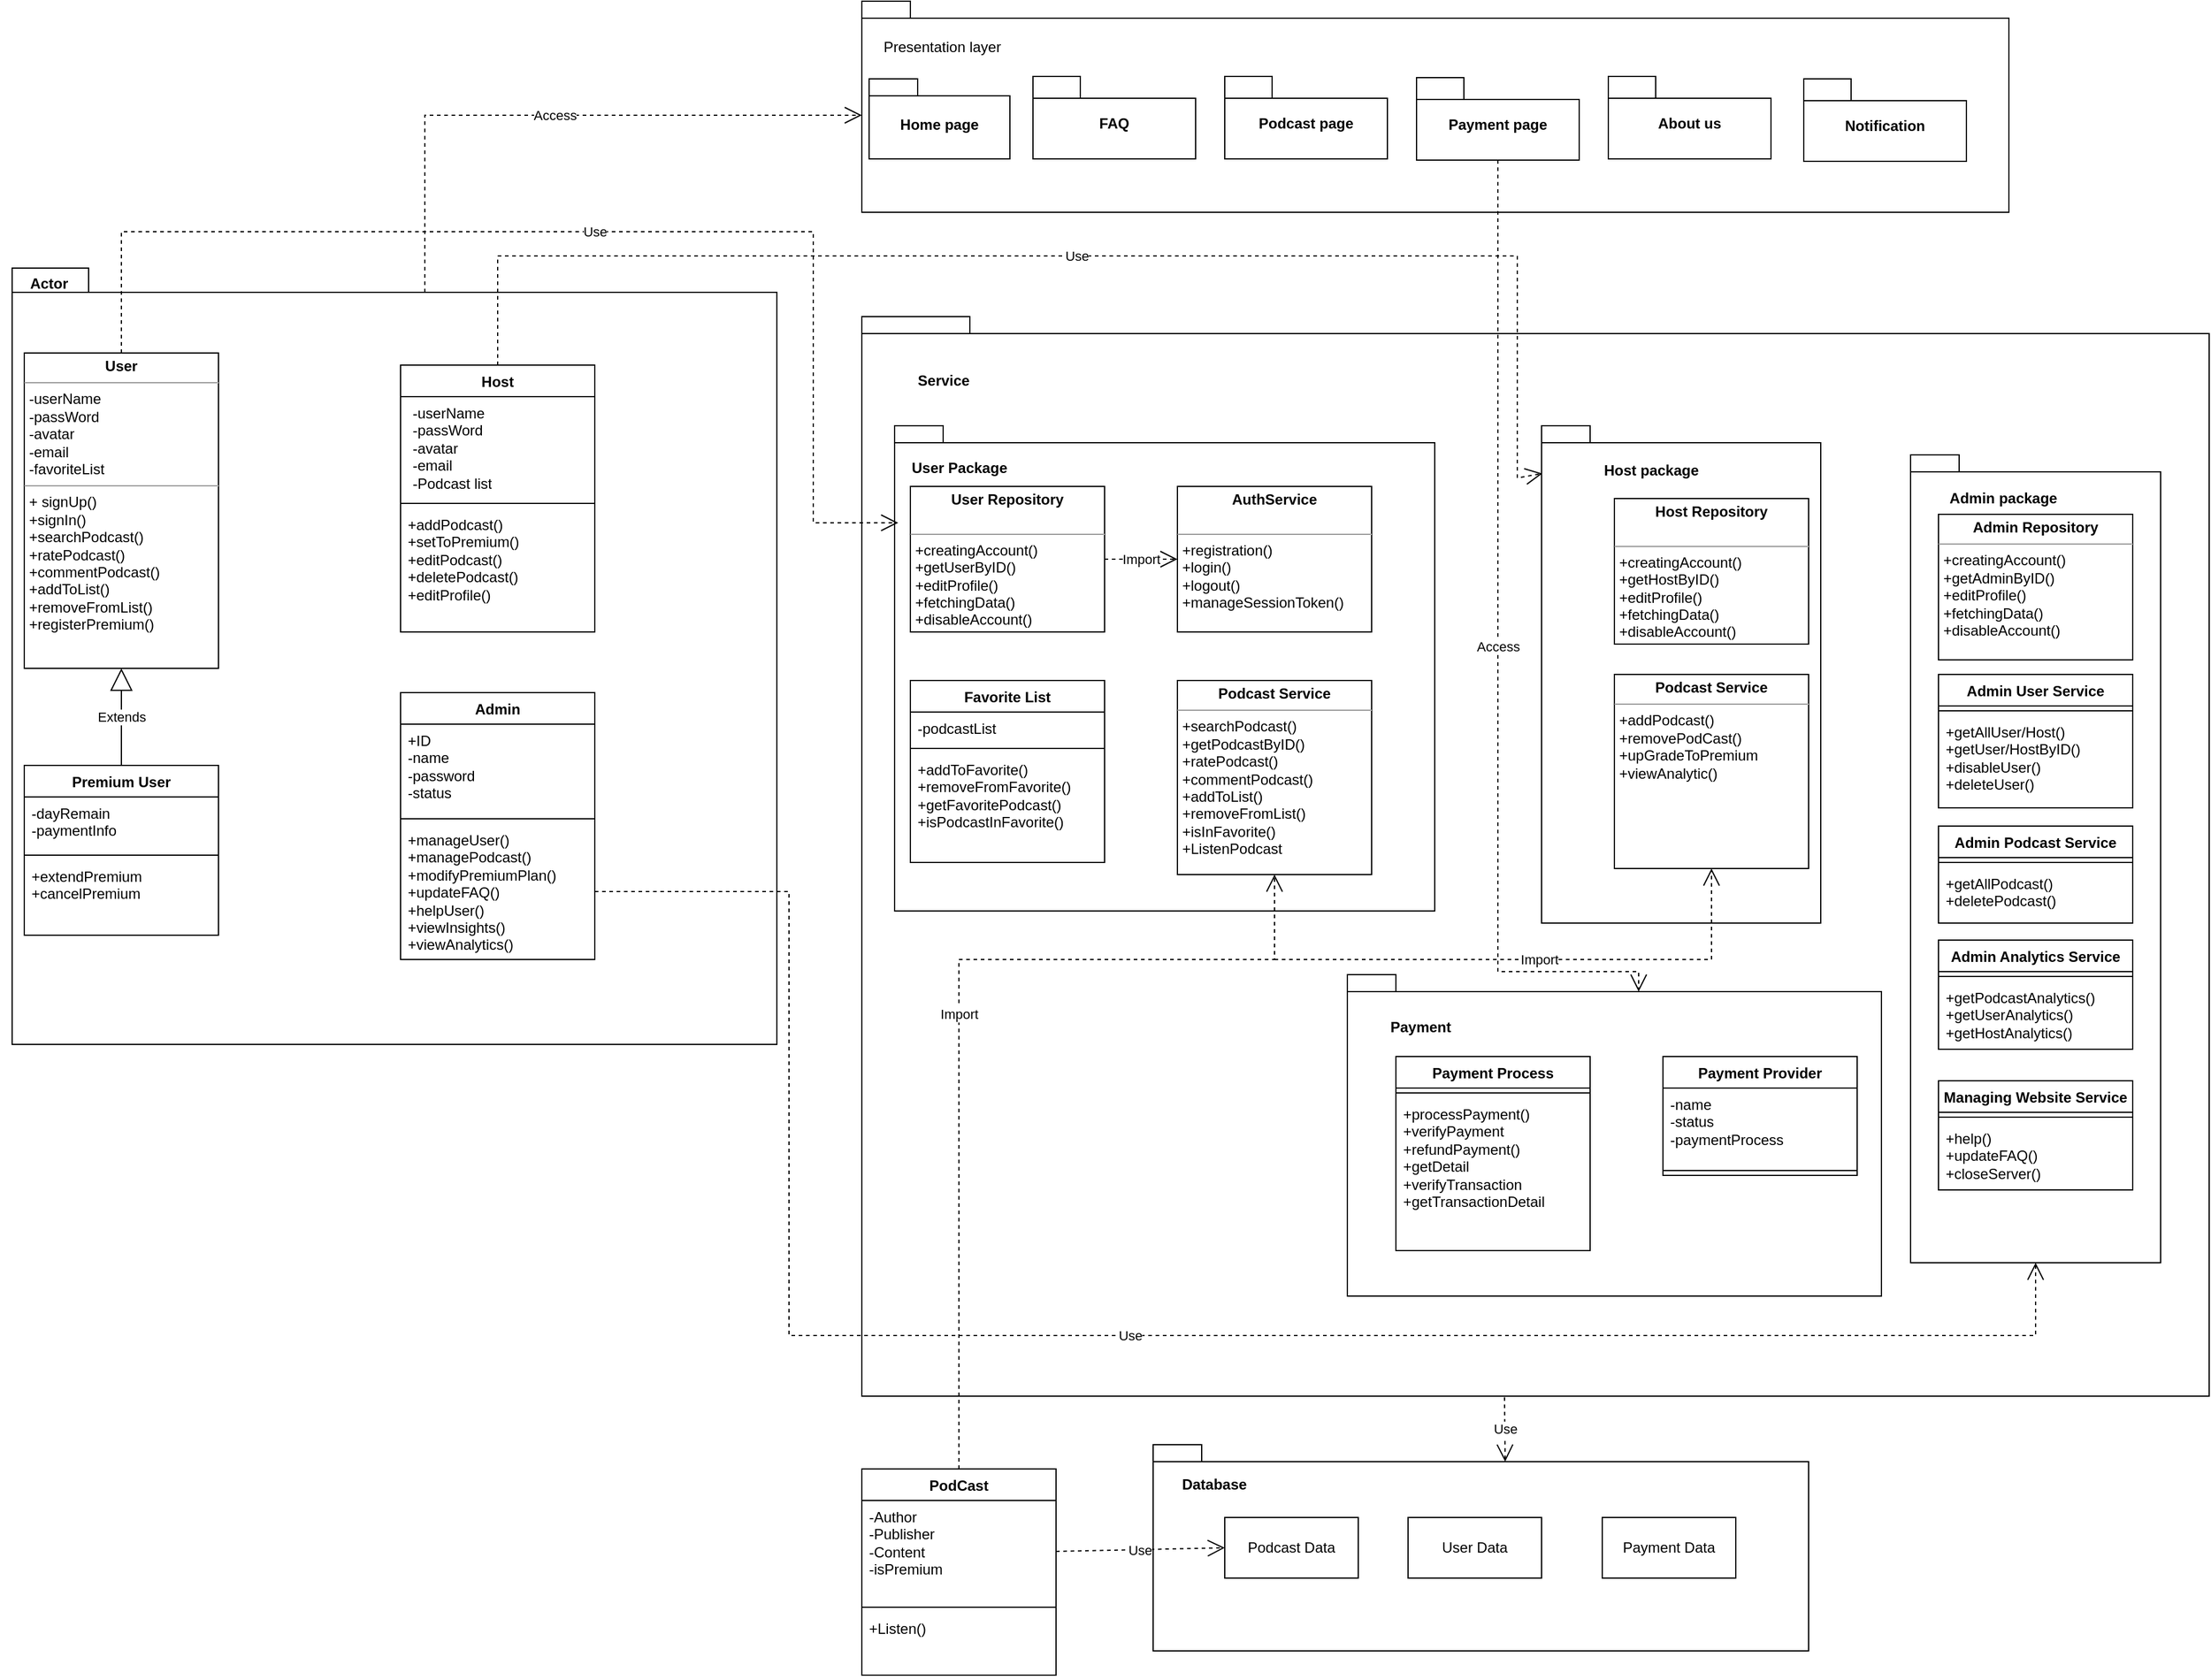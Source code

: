 <mxfile version="21.6.6" type="device">
  <diagram name="Trang-1" id="n9aTk2iWpXi2voR9464s">
    <mxGraphModel dx="1857" dy="2245" grid="1" gridSize="10" guides="1" tooltips="1" connect="1" arrows="1" fold="1" page="1" pageScale="1" pageWidth="827" pageHeight="1169" math="0" shadow="0">
      <root>
        <mxCell id="0" />
        <mxCell id="1" parent="0" />
        <mxCell id="Oxyt1BQLvzEJ15N276z0-2" value="" style="shape=folder;fontStyle=1;spacingTop=10;tabWidth=50;tabHeight=20;tabPosition=left;html=1;whiteSpace=wrap;" vertex="1" parent="1">
          <mxGeometry x="20" y="70" width="630" height="640" as="geometry" />
        </mxCell>
        <mxCell id="Oxyt1BQLvzEJ15N276z0-3" value="Actor" style="text;align=center;fontStyle=1;verticalAlign=middle;spacingLeft=3;spacingRight=3;strokeColor=none;rotatable=0;points=[[0,0.5],[1,0.5]];portConstraint=eastwest;html=1;" vertex="1" parent="1">
          <mxGeometry x="10" y="70" width="80" height="26" as="geometry" />
        </mxCell>
        <mxCell id="Oxyt1BQLvzEJ15N276z0-10" value="&lt;p style=&quot;margin:0px;margin-top:4px;text-align:center;&quot;&gt;&lt;b&gt;User&lt;/b&gt;&lt;/p&gt;&lt;hr size=&quot;1&quot;&gt;&lt;p style=&quot;margin:0px;margin-left:4px;&quot;&gt;-userName&lt;/p&gt;&lt;p style=&quot;margin:0px;margin-left:4px;&quot;&gt;-passWord&lt;/p&gt;&lt;p style=&quot;margin:0px;margin-left:4px;&quot;&gt;-avatar&lt;/p&gt;&lt;p style=&quot;margin:0px;margin-left:4px;&quot;&gt;-email&lt;/p&gt;&lt;p style=&quot;margin:0px;margin-left:4px;&quot;&gt;-favoriteList&lt;/p&gt;&lt;hr size=&quot;1&quot;&gt;&lt;p style=&quot;margin:0px;margin-left:4px;&quot;&gt;+ signUp()&lt;/p&gt;&lt;p style=&quot;margin:0px;margin-left:4px;&quot;&gt;+signIn()&lt;/p&gt;&lt;p style=&quot;margin:0px;margin-left:4px;&quot;&gt;+searchPodcast()&lt;/p&gt;&lt;p style=&quot;margin:0px;margin-left:4px;&quot;&gt;+ratePodcast()&lt;/p&gt;&lt;p style=&quot;margin:0px;margin-left:4px;&quot;&gt;+commentPodcast()&lt;/p&gt;&lt;p style=&quot;margin:0px;margin-left:4px;&quot;&gt;+addToList()&lt;/p&gt;&lt;p style=&quot;margin:0px;margin-left:4px;&quot;&gt;+removeFromList()&lt;/p&gt;&lt;p style=&quot;margin:0px;margin-left:4px;&quot;&gt;+registerPremium()&lt;/p&gt;" style="verticalAlign=top;align=left;overflow=fill;fontSize=12;fontFamily=Helvetica;html=1;whiteSpace=wrap;" vertex="1" parent="1">
          <mxGeometry x="30" y="140" width="160" height="260" as="geometry" />
        </mxCell>
        <mxCell id="Oxyt1BQLvzEJ15N276z0-11" value="Host" style="swimlane;fontStyle=1;align=center;verticalAlign=top;childLayout=stackLayout;horizontal=1;startSize=26;horizontalStack=0;resizeParent=1;resizeParentMax=0;resizeLast=0;collapsible=1;marginBottom=0;whiteSpace=wrap;html=1;" vertex="1" parent="1">
          <mxGeometry x="340" y="150" width="160" height="220" as="geometry" />
        </mxCell>
        <mxCell id="Oxyt1BQLvzEJ15N276z0-12" value="&lt;p style=&quot;border-color: var(--border-color); margin: 0px 0px 0px 4px;&quot;&gt;-userName&lt;/p&gt;&lt;p style=&quot;border-color: var(--border-color); margin: 0px 0px 0px 4px;&quot;&gt;-passWord&lt;/p&gt;&lt;p style=&quot;border-color: var(--border-color); margin: 0px 0px 0px 4px;&quot;&gt;-avatar&lt;/p&gt;&lt;p style=&quot;border-color: var(--border-color); margin: 0px 0px 0px 4px;&quot;&gt;-email&lt;/p&gt;&lt;p style=&quot;border-color: var(--border-color); margin: 0px 0px 0px 4px;&quot;&gt;-Podcast list&lt;/p&gt;" style="text;strokeColor=none;fillColor=none;align=left;verticalAlign=top;spacingLeft=4;spacingRight=4;overflow=hidden;rotatable=0;points=[[0,0.5],[1,0.5]];portConstraint=eastwest;whiteSpace=wrap;html=1;" vertex="1" parent="Oxyt1BQLvzEJ15N276z0-11">
          <mxGeometry y="26" width="160" height="84" as="geometry" />
        </mxCell>
        <mxCell id="Oxyt1BQLvzEJ15N276z0-13" value="" style="line;strokeWidth=1;fillColor=none;align=left;verticalAlign=middle;spacingTop=-1;spacingLeft=3;spacingRight=3;rotatable=0;labelPosition=right;points=[];portConstraint=eastwest;strokeColor=inherit;" vertex="1" parent="Oxyt1BQLvzEJ15N276z0-11">
          <mxGeometry y="110" width="160" height="8" as="geometry" />
        </mxCell>
        <mxCell id="Oxyt1BQLvzEJ15N276z0-14" value="+addPodcast()&lt;br&gt;+setToPremium()&lt;br&gt;+editPodcast()&lt;br&gt;+deletePodcast()&lt;br&gt;+editProfile()" style="text;strokeColor=none;fillColor=none;align=left;verticalAlign=top;spacingLeft=4;spacingRight=4;overflow=hidden;rotatable=0;points=[[0,0.5],[1,0.5]];portConstraint=eastwest;whiteSpace=wrap;html=1;" vertex="1" parent="Oxyt1BQLvzEJ15N276z0-11">
          <mxGeometry y="118" width="160" height="102" as="geometry" />
        </mxCell>
        <mxCell id="Oxyt1BQLvzEJ15N276z0-15" value="Premium User" style="swimlane;fontStyle=1;align=center;verticalAlign=top;childLayout=stackLayout;horizontal=1;startSize=26;horizontalStack=0;resizeParent=1;resizeParentMax=0;resizeLast=0;collapsible=1;marginBottom=0;whiteSpace=wrap;html=1;" vertex="1" parent="1">
          <mxGeometry x="30" y="480" width="160" height="140" as="geometry" />
        </mxCell>
        <mxCell id="Oxyt1BQLvzEJ15N276z0-16" value="-dayRemain&lt;br&gt;-paymentInfo" style="text;strokeColor=none;fillColor=none;align=left;verticalAlign=top;spacingLeft=4;spacingRight=4;overflow=hidden;rotatable=0;points=[[0,0.5],[1,0.5]];portConstraint=eastwest;whiteSpace=wrap;html=1;" vertex="1" parent="Oxyt1BQLvzEJ15N276z0-15">
          <mxGeometry y="26" width="160" height="44" as="geometry" />
        </mxCell>
        <mxCell id="Oxyt1BQLvzEJ15N276z0-17" value="" style="line;strokeWidth=1;fillColor=none;align=left;verticalAlign=middle;spacingTop=-1;spacingLeft=3;spacingRight=3;rotatable=0;labelPosition=right;points=[];portConstraint=eastwest;strokeColor=inherit;" vertex="1" parent="Oxyt1BQLvzEJ15N276z0-15">
          <mxGeometry y="70" width="160" height="8" as="geometry" />
        </mxCell>
        <mxCell id="Oxyt1BQLvzEJ15N276z0-18" value="+extendPremium&lt;br&gt;+cancelPremium" style="text;strokeColor=none;fillColor=none;align=left;verticalAlign=top;spacingLeft=4;spacingRight=4;overflow=hidden;rotatable=0;points=[[0,0.5],[1,0.5]];portConstraint=eastwest;whiteSpace=wrap;html=1;" vertex="1" parent="Oxyt1BQLvzEJ15N276z0-15">
          <mxGeometry y="78" width="160" height="62" as="geometry" />
        </mxCell>
        <mxCell id="Oxyt1BQLvzEJ15N276z0-19" value="Extends" style="endArrow=block;endSize=16;endFill=0;html=1;rounded=0;entryX=0.5;entryY=1;entryDx=0;entryDy=0;exitX=0.5;exitY=0;exitDx=0;exitDy=0;" edge="1" parent="1" source="Oxyt1BQLvzEJ15N276z0-15" target="Oxyt1BQLvzEJ15N276z0-10">
          <mxGeometry width="160" relative="1" as="geometry">
            <mxPoint x="330" y="420" as="sourcePoint" />
            <mxPoint x="490" y="420" as="targetPoint" />
          </mxGeometry>
        </mxCell>
        <mxCell id="Oxyt1BQLvzEJ15N276z0-20" value="Admin" style="swimlane;fontStyle=1;align=center;verticalAlign=top;childLayout=stackLayout;horizontal=1;startSize=26;horizontalStack=0;resizeParent=1;resizeParentMax=0;resizeLast=0;collapsible=1;marginBottom=0;whiteSpace=wrap;html=1;" vertex="1" parent="1">
          <mxGeometry x="340" y="420" width="160" height="220" as="geometry" />
        </mxCell>
        <mxCell id="Oxyt1BQLvzEJ15N276z0-21" value="+ID&lt;br&gt;-name&lt;br&gt;-password&lt;br&gt;-status" style="text;strokeColor=none;fillColor=none;align=left;verticalAlign=top;spacingLeft=4;spacingRight=4;overflow=hidden;rotatable=0;points=[[0,0.5],[1,0.5]];portConstraint=eastwest;whiteSpace=wrap;html=1;" vertex="1" parent="Oxyt1BQLvzEJ15N276z0-20">
          <mxGeometry y="26" width="160" height="74" as="geometry" />
        </mxCell>
        <mxCell id="Oxyt1BQLvzEJ15N276z0-22" value="" style="line;strokeWidth=1;fillColor=none;align=left;verticalAlign=middle;spacingTop=-1;spacingLeft=3;spacingRight=3;rotatable=0;labelPosition=right;points=[];portConstraint=eastwest;strokeColor=inherit;" vertex="1" parent="Oxyt1BQLvzEJ15N276z0-20">
          <mxGeometry y="100" width="160" height="8" as="geometry" />
        </mxCell>
        <mxCell id="Oxyt1BQLvzEJ15N276z0-23" value="+manageUser()&lt;br&gt;+managePodcast()&lt;br&gt;+modifyPremiumPlan()&lt;br&gt;+updateFAQ()&lt;br&gt;+helpUser()&lt;br&gt;+viewInsights()&lt;br&gt;+viewAnalytics()" style="text;strokeColor=none;fillColor=none;align=left;verticalAlign=top;spacingLeft=4;spacingRight=4;overflow=hidden;rotatable=0;points=[[0,0.5],[1,0.5]];portConstraint=eastwest;whiteSpace=wrap;html=1;" vertex="1" parent="Oxyt1BQLvzEJ15N276z0-20">
          <mxGeometry y="108" width="160" height="112" as="geometry" />
        </mxCell>
        <mxCell id="Oxyt1BQLvzEJ15N276z0-24" value="" style="shape=folder;fontStyle=1;spacingTop=10;tabWidth=40;tabHeight=14;tabPosition=left;html=1;whiteSpace=wrap;" vertex="1" parent="1">
          <mxGeometry x="720" y="110" width="1110" height="890" as="geometry" />
        </mxCell>
        <mxCell id="Oxyt1BQLvzEJ15N276z0-25" value="Service" style="text;align=center;fontStyle=1;verticalAlign=middle;spacingLeft=3;spacingRight=3;strokeColor=none;rotatable=0;points=[[0,0.5],[1,0.5]];portConstraint=eastwest;html=1;" vertex="1" parent="1">
          <mxGeometry x="747" y="150" width="80" height="26" as="geometry" />
        </mxCell>
        <mxCell id="Oxyt1BQLvzEJ15N276z0-31" value="" style="shape=folder;fontStyle=1;spacingTop=10;tabWidth=40;tabHeight=14;tabPosition=left;html=1;whiteSpace=wrap;" vertex="1" parent="1">
          <mxGeometry x="747" y="200" width="445" height="400" as="geometry" />
        </mxCell>
        <mxCell id="Oxyt1BQLvzEJ15N276z0-32" value="User Package" style="text;align=center;fontStyle=1;verticalAlign=middle;spacingLeft=3;spacingRight=3;strokeColor=none;rotatable=0;points=[[0,0.5],[1,0.5]];portConstraint=eastwest;html=1;" vertex="1" parent="1">
          <mxGeometry x="745" y="220" width="110" height="30" as="geometry" />
        </mxCell>
        <mxCell id="Oxyt1BQLvzEJ15N276z0-33" value="&lt;p style=&quot;margin:0px;margin-top:4px;text-align:center;&quot;&gt;&lt;b&gt;User Repository&lt;/b&gt;&lt;/p&gt;&lt;p style=&quot;margin:0px;margin-left:4px;&quot;&gt;&lt;br&gt;&lt;/p&gt;&lt;hr size=&quot;1&quot;&gt;&lt;p style=&quot;margin:0px;margin-left:4px;&quot;&gt;+creatingAccount()&lt;/p&gt;&lt;p style=&quot;margin:0px;margin-left:4px;&quot;&gt;+getUserByID()&lt;/p&gt;&lt;p style=&quot;margin:0px;margin-left:4px;&quot;&gt;+editProfile()&lt;/p&gt;&lt;p style=&quot;margin:0px;margin-left:4px;&quot;&gt;+fetchingData()&lt;/p&gt;&lt;p style=&quot;margin:0px;margin-left:4px;&quot;&gt;+disableAccount()&lt;/p&gt;" style="verticalAlign=top;align=left;overflow=fill;fontSize=12;fontFamily=Helvetica;html=1;whiteSpace=wrap;" vertex="1" parent="1">
          <mxGeometry x="760" y="250" width="160" height="120" as="geometry" />
        </mxCell>
        <mxCell id="Oxyt1BQLvzEJ15N276z0-34" value="&lt;p style=&quot;margin:0px;margin-top:4px;text-align:center;&quot;&gt;&lt;b&gt;AuthService&lt;/b&gt;&lt;/p&gt;&lt;p style=&quot;margin:0px;margin-left:4px;&quot;&gt;&lt;br&gt;&lt;/p&gt;&lt;hr size=&quot;1&quot;&gt;&lt;p style=&quot;margin:0px;margin-left:4px;&quot;&gt;+registration()&lt;/p&gt;&lt;p style=&quot;margin:0px;margin-left:4px;&quot;&gt;+login()&lt;/p&gt;&lt;p style=&quot;margin:0px;margin-left:4px;&quot;&gt;+logout()&lt;/p&gt;&lt;p style=&quot;margin:0px;margin-left:4px;&quot;&gt;+manageSessionToken()&lt;/p&gt;" style="verticalAlign=top;align=left;overflow=fill;fontSize=12;fontFamily=Helvetica;html=1;whiteSpace=wrap;" vertex="1" parent="1">
          <mxGeometry x="980" y="250" width="160" height="120" as="geometry" />
        </mxCell>
        <mxCell id="Oxyt1BQLvzEJ15N276z0-35" value="&lt;p style=&quot;margin:0px;margin-top:4px;text-align:center;&quot;&gt;&lt;b&gt;AuthService&lt;/b&gt;&lt;/p&gt;&lt;p style=&quot;margin:0px;margin-left:4px;&quot;&gt;&lt;br&gt;&lt;/p&gt;&lt;hr size=&quot;1&quot;&gt;&lt;p style=&quot;margin:0px;margin-left:4px;&quot;&gt;+registration()&lt;/p&gt;&lt;p style=&quot;margin:0px;margin-left:4px;&quot;&gt;+login()&lt;/p&gt;&lt;p style=&quot;margin:0px;margin-left:4px;&quot;&gt;+logout()&lt;/p&gt;&lt;p style=&quot;margin:0px;margin-left:4px;&quot;&gt;+manageSessionToken()&lt;/p&gt;" style="verticalAlign=top;align=left;overflow=fill;fontSize=12;fontFamily=Helvetica;html=1;whiteSpace=wrap;" vertex="1" parent="1">
          <mxGeometry x="980" y="250" width="160" height="120" as="geometry" />
        </mxCell>
        <mxCell id="Oxyt1BQLvzEJ15N276z0-37" value="Favorite List" style="swimlane;fontStyle=1;align=center;verticalAlign=top;childLayout=stackLayout;horizontal=1;startSize=26;horizontalStack=0;resizeParent=1;resizeParentMax=0;resizeLast=0;collapsible=1;marginBottom=0;whiteSpace=wrap;html=1;" vertex="1" parent="1">
          <mxGeometry x="760" y="410" width="160" height="150" as="geometry" />
        </mxCell>
        <mxCell id="Oxyt1BQLvzEJ15N276z0-38" value="-podcastList" style="text;strokeColor=none;fillColor=none;align=left;verticalAlign=top;spacingLeft=4;spacingRight=4;overflow=hidden;rotatable=0;points=[[0,0.5],[1,0.5]];portConstraint=eastwest;whiteSpace=wrap;html=1;" vertex="1" parent="Oxyt1BQLvzEJ15N276z0-37">
          <mxGeometry y="26" width="160" height="26" as="geometry" />
        </mxCell>
        <mxCell id="Oxyt1BQLvzEJ15N276z0-39" value="" style="line;strokeWidth=1;fillColor=none;align=left;verticalAlign=middle;spacingTop=-1;spacingLeft=3;spacingRight=3;rotatable=0;labelPosition=right;points=[];portConstraint=eastwest;strokeColor=inherit;" vertex="1" parent="Oxyt1BQLvzEJ15N276z0-37">
          <mxGeometry y="52" width="160" height="8" as="geometry" />
        </mxCell>
        <mxCell id="Oxyt1BQLvzEJ15N276z0-40" value="+addToFavorite()&lt;br&gt;+removeFromFavorite()&lt;br&gt;+getFavoritePodcast()&lt;br&gt;+isPodcastInFavorite()&lt;br&gt;" style="text;strokeColor=none;fillColor=none;align=left;verticalAlign=top;spacingLeft=4;spacingRight=4;overflow=hidden;rotatable=0;points=[[0,0.5],[1,0.5]];portConstraint=eastwest;whiteSpace=wrap;html=1;" vertex="1" parent="Oxyt1BQLvzEJ15N276z0-37">
          <mxGeometry y="60" width="160" height="90" as="geometry" />
        </mxCell>
        <mxCell id="Oxyt1BQLvzEJ15N276z0-41" value="&lt;p style=&quot;margin:0px;margin-top:4px;text-align:center;&quot;&gt;&lt;b&gt;Podcast Service&lt;/b&gt;&lt;/p&gt;&lt;hr size=&quot;1&quot;&gt;&lt;p style=&quot;margin:0px;margin-left:4px;&quot;&gt;+searchPodcast()&lt;/p&gt;&lt;p style=&quot;margin:0px;margin-left:4px;&quot;&gt;+getPodcastByID()&lt;/p&gt;&lt;p style=&quot;margin:0px;margin-left:4px;&quot;&gt;+ratePodcast()&lt;/p&gt;&lt;p style=&quot;margin:0px;margin-left:4px;&quot;&gt;+commentPodcast()&lt;/p&gt;&lt;p style=&quot;margin:0px;margin-left:4px;&quot;&gt;+addToList()&lt;/p&gt;&lt;p style=&quot;margin:0px;margin-left:4px;&quot;&gt;+removeFromList()&lt;/p&gt;&lt;p style=&quot;margin:0px;margin-left:4px;&quot;&gt;+isInFavorite()&lt;/p&gt;&lt;p style=&quot;margin:0px;margin-left:4px;&quot;&gt;+ListenPodcast&lt;/p&gt;" style="verticalAlign=top;align=left;overflow=fill;fontSize=12;fontFamily=Helvetica;html=1;whiteSpace=wrap;" vertex="1" parent="1">
          <mxGeometry x="980" y="410" width="160" height="160" as="geometry" />
        </mxCell>
        <mxCell id="Oxyt1BQLvzEJ15N276z0-42" value="" style="shape=folder;fontStyle=1;spacingTop=10;tabWidth=40;tabHeight=14;tabPosition=left;html=1;whiteSpace=wrap;" vertex="1" parent="1">
          <mxGeometry x="1280" y="200" width="230" height="410" as="geometry" />
        </mxCell>
        <mxCell id="Oxyt1BQLvzEJ15N276z0-43" value="Host package" style="text;align=center;fontStyle=1;verticalAlign=middle;spacingLeft=3;spacingRight=3;strokeColor=none;rotatable=0;points=[[0,0.5],[1,0.5]];portConstraint=eastwest;html=1;" vertex="1" parent="1">
          <mxGeometry x="1330" y="224" width="80" height="26" as="geometry" />
        </mxCell>
        <mxCell id="Oxyt1BQLvzEJ15N276z0-44" value="&lt;p style=&quot;margin:0px;margin-top:4px;text-align:center;&quot;&gt;&lt;b&gt;Host Repository&lt;/b&gt;&lt;/p&gt;&lt;p style=&quot;margin:0px;margin-left:4px;&quot;&gt;&lt;br&gt;&lt;/p&gt;&lt;hr size=&quot;1&quot;&gt;&lt;p style=&quot;margin:0px;margin-left:4px;&quot;&gt;+creatingAccount()&lt;/p&gt;&lt;p style=&quot;margin:0px;margin-left:4px;&quot;&gt;+getHostByID()&lt;/p&gt;&lt;p style=&quot;margin:0px;margin-left:4px;&quot;&gt;+editProfile()&lt;/p&gt;&lt;p style=&quot;margin:0px;margin-left:4px;&quot;&gt;+fetchingData()&lt;/p&gt;&lt;p style=&quot;margin:0px;margin-left:4px;&quot;&gt;+disableAccount()&lt;/p&gt;" style="verticalAlign=top;align=left;overflow=fill;fontSize=12;fontFamily=Helvetica;html=1;whiteSpace=wrap;" vertex="1" parent="1">
          <mxGeometry x="1340" y="260" width="160" height="120" as="geometry" />
        </mxCell>
        <mxCell id="Oxyt1BQLvzEJ15N276z0-45" value="&lt;p style=&quot;margin:0px;margin-top:4px;text-align:center;&quot;&gt;&lt;b&gt;Podcast Service&lt;/b&gt;&lt;/p&gt;&lt;hr size=&quot;1&quot;&gt;&lt;p style=&quot;margin:0px;margin-left:4px;&quot;&gt;+addPodcast()&lt;/p&gt;&lt;p style=&quot;margin:0px;margin-left:4px;&quot;&gt;+removePodCast()&lt;/p&gt;&lt;p style=&quot;margin:0px;margin-left:4px;&quot;&gt;+upGradeToPremium&lt;/p&gt;&lt;p style=&quot;margin:0px;margin-left:4px;&quot;&gt;+viewAnalytic()&lt;/p&gt;" style="verticalAlign=top;align=left;overflow=fill;fontSize=12;fontFamily=Helvetica;html=1;whiteSpace=wrap;" vertex="1" parent="1">
          <mxGeometry x="1340" y="405" width="160" height="160" as="geometry" />
        </mxCell>
        <mxCell id="Oxyt1BQLvzEJ15N276z0-46" value="PodCast" style="swimlane;fontStyle=1;align=center;verticalAlign=top;childLayout=stackLayout;horizontal=1;startSize=26;horizontalStack=0;resizeParent=1;resizeParentMax=0;resizeLast=0;collapsible=1;marginBottom=0;whiteSpace=wrap;html=1;" vertex="1" parent="1">
          <mxGeometry x="720" y="1060" width="160" height="170" as="geometry" />
        </mxCell>
        <mxCell id="Oxyt1BQLvzEJ15N276z0-47" value="-Author&lt;br&gt;-Publisher&lt;br&gt;-Content&lt;br&gt;-isPremium" style="text;strokeColor=none;fillColor=none;align=left;verticalAlign=top;spacingLeft=4;spacingRight=4;overflow=hidden;rotatable=0;points=[[0,0.5],[1,0.5]];portConstraint=eastwest;whiteSpace=wrap;html=1;" vertex="1" parent="Oxyt1BQLvzEJ15N276z0-46">
          <mxGeometry y="26" width="160" height="84" as="geometry" />
        </mxCell>
        <mxCell id="Oxyt1BQLvzEJ15N276z0-48" value="" style="line;strokeWidth=1;fillColor=none;align=left;verticalAlign=middle;spacingTop=-1;spacingLeft=3;spacingRight=3;rotatable=0;labelPosition=right;points=[];portConstraint=eastwest;strokeColor=inherit;" vertex="1" parent="Oxyt1BQLvzEJ15N276z0-46">
          <mxGeometry y="110" width="160" height="8" as="geometry" />
        </mxCell>
        <mxCell id="Oxyt1BQLvzEJ15N276z0-49" value="+Listen()&lt;br&gt;" style="text;strokeColor=none;fillColor=none;align=left;verticalAlign=top;spacingLeft=4;spacingRight=4;overflow=hidden;rotatable=0;points=[[0,0.5],[1,0.5]];portConstraint=eastwest;whiteSpace=wrap;html=1;" vertex="1" parent="Oxyt1BQLvzEJ15N276z0-46">
          <mxGeometry y="118" width="160" height="52" as="geometry" />
        </mxCell>
        <mxCell id="Oxyt1BQLvzEJ15N276z0-54" value="" style="shape=folder;fontStyle=1;spacingTop=10;tabWidth=40;tabHeight=14;tabPosition=left;html=1;whiteSpace=wrap;" vertex="1" parent="1">
          <mxGeometry x="1120" y="652.5" width="440" height="265" as="geometry" />
        </mxCell>
        <mxCell id="Oxyt1BQLvzEJ15N276z0-55" value="Payment" style="text;align=center;fontStyle=1;verticalAlign=middle;spacingLeft=3;spacingRight=3;strokeColor=none;rotatable=0;points=[[0,0.5],[1,0.5]];portConstraint=eastwest;html=1;" vertex="1" parent="1">
          <mxGeometry x="1140" y="682.5" width="80" height="26" as="geometry" />
        </mxCell>
        <mxCell id="Oxyt1BQLvzEJ15N276z0-56" value="Payment Process" style="swimlane;fontStyle=1;align=center;verticalAlign=top;childLayout=stackLayout;horizontal=1;startSize=26;horizontalStack=0;resizeParent=1;resizeParentMax=0;resizeLast=0;collapsible=1;marginBottom=0;whiteSpace=wrap;html=1;" vertex="1" parent="1">
          <mxGeometry x="1160" y="720" width="160" height="160" as="geometry" />
        </mxCell>
        <mxCell id="Oxyt1BQLvzEJ15N276z0-58" value="" style="line;strokeWidth=1;fillColor=none;align=left;verticalAlign=middle;spacingTop=-1;spacingLeft=3;spacingRight=3;rotatable=0;labelPosition=right;points=[];portConstraint=eastwest;strokeColor=inherit;" vertex="1" parent="Oxyt1BQLvzEJ15N276z0-56">
          <mxGeometry y="26" width="160" height="8" as="geometry" />
        </mxCell>
        <mxCell id="Oxyt1BQLvzEJ15N276z0-59" value="+processPayment()&lt;br&gt;+verifyPayment&lt;br&gt;+refundPayment()&lt;br&gt;+getDetail&lt;br&gt;+verifyTransaction&lt;br&gt;+getTransactionDetail&lt;br&gt;" style="text;strokeColor=none;fillColor=none;align=left;verticalAlign=top;spacingLeft=4;spacingRight=4;overflow=hidden;rotatable=0;points=[[0,0.5],[1,0.5]];portConstraint=eastwest;whiteSpace=wrap;html=1;" vertex="1" parent="Oxyt1BQLvzEJ15N276z0-56">
          <mxGeometry y="34" width="160" height="126" as="geometry" />
        </mxCell>
        <mxCell id="Oxyt1BQLvzEJ15N276z0-60" value="Payment Provider" style="swimlane;fontStyle=1;align=center;verticalAlign=top;childLayout=stackLayout;horizontal=1;startSize=26;horizontalStack=0;resizeParent=1;resizeParentMax=0;resizeLast=0;collapsible=1;marginBottom=0;whiteSpace=wrap;html=1;" vertex="1" parent="1">
          <mxGeometry x="1380" y="720" width="160" height="98" as="geometry" />
        </mxCell>
        <mxCell id="Oxyt1BQLvzEJ15N276z0-61" value="-name&lt;br&gt;-status&lt;br&gt;-paymentProcess" style="text;strokeColor=none;fillColor=none;align=left;verticalAlign=top;spacingLeft=4;spacingRight=4;overflow=hidden;rotatable=0;points=[[0,0.5],[1,0.5]];portConstraint=eastwest;whiteSpace=wrap;html=1;" vertex="1" parent="Oxyt1BQLvzEJ15N276z0-60">
          <mxGeometry y="26" width="160" height="64" as="geometry" />
        </mxCell>
        <mxCell id="Oxyt1BQLvzEJ15N276z0-62" value="" style="line;strokeWidth=1;fillColor=none;align=left;verticalAlign=middle;spacingTop=-1;spacingLeft=3;spacingRight=3;rotatable=0;labelPosition=right;points=[];portConstraint=eastwest;strokeColor=inherit;" vertex="1" parent="Oxyt1BQLvzEJ15N276z0-60">
          <mxGeometry y="90" width="160" height="8" as="geometry" />
        </mxCell>
        <mxCell id="Oxyt1BQLvzEJ15N276z0-64" value="" style="shape=folder;fontStyle=1;spacingTop=10;tabWidth=40;tabHeight=14;tabPosition=left;html=1;whiteSpace=wrap;" vertex="1" parent="1">
          <mxGeometry x="960" y="1040" width="540" height="170" as="geometry" />
        </mxCell>
        <mxCell id="Oxyt1BQLvzEJ15N276z0-65" value="Database" style="text;align=center;fontStyle=1;verticalAlign=middle;spacingLeft=3;spacingRight=3;strokeColor=none;rotatable=0;points=[[0,0.5],[1,0.5]];portConstraint=eastwest;html=1;" vertex="1" parent="1">
          <mxGeometry x="970" y="1060" width="80" height="26" as="geometry" />
        </mxCell>
        <mxCell id="Oxyt1BQLvzEJ15N276z0-66" value="Podcast Data" style="html=1;whiteSpace=wrap;" vertex="1" parent="1">
          <mxGeometry x="1019" y="1100" width="110" height="50" as="geometry" />
        </mxCell>
        <mxCell id="Oxyt1BQLvzEJ15N276z0-67" value="User Data" style="html=1;whiteSpace=wrap;" vertex="1" parent="1">
          <mxGeometry x="1170" y="1100" width="110" height="50" as="geometry" />
        </mxCell>
        <mxCell id="Oxyt1BQLvzEJ15N276z0-68" value="Payment Data" style="html=1;whiteSpace=wrap;" vertex="1" parent="1">
          <mxGeometry x="1330" y="1100" width="110" height="50" as="geometry" />
        </mxCell>
        <mxCell id="Oxyt1BQLvzEJ15N276z0-69" value="" style="shape=folder;fontStyle=1;spacingTop=10;tabWidth=40;tabHeight=14;tabPosition=left;html=1;whiteSpace=wrap;" vertex="1" parent="1">
          <mxGeometry x="720" y="-150" width="945" height="174" as="geometry" />
        </mxCell>
        <mxCell id="Oxyt1BQLvzEJ15N276z0-70" value="Home page" style="shape=folder;fontStyle=1;spacingTop=10;tabWidth=40;tabHeight=14;tabPosition=left;html=1;whiteSpace=wrap;" vertex="1" parent="1">
          <mxGeometry x="726" y="-86" width="116" height="66" as="geometry" />
        </mxCell>
        <mxCell id="Oxyt1BQLvzEJ15N276z0-71" value="Presentation layer" style="text;strokeColor=none;fillColor=none;align=left;verticalAlign=top;spacingLeft=4;spacingRight=4;overflow=hidden;rotatable=0;points=[[0,0.5],[1,0.5]];portConstraint=eastwest;whiteSpace=wrap;html=1;" vertex="1" parent="1">
          <mxGeometry x="732" y="-126" width="122" height="26" as="geometry" />
        </mxCell>
        <mxCell id="Oxyt1BQLvzEJ15N276z0-72" value="FAQ" style="shape=folder;fontStyle=1;spacingTop=10;tabWidth=39;tabHeight=18;tabPosition=left;html=1;whiteSpace=wrap;" vertex="1" parent="1">
          <mxGeometry x="861" y="-88" width="134" height="68" as="geometry" />
        </mxCell>
        <mxCell id="Oxyt1BQLvzEJ15N276z0-73" value="Podcast page" style="shape=folder;fontStyle=1;spacingTop=10;tabWidth=39;tabHeight=18;tabPosition=left;html=1;whiteSpace=wrap;" vertex="1" parent="1">
          <mxGeometry x="1019" y="-88" width="134" height="68" as="geometry" />
        </mxCell>
        <mxCell id="Oxyt1BQLvzEJ15N276z0-74" value="Payment page" style="shape=folder;fontStyle=1;spacingTop=10;tabWidth=39;tabHeight=18;tabPosition=left;html=1;whiteSpace=wrap;" vertex="1" parent="1">
          <mxGeometry x="1177" y="-87" width="134" height="68" as="geometry" />
        </mxCell>
        <mxCell id="Oxyt1BQLvzEJ15N276z0-75" value="About us" style="shape=folder;fontStyle=1;spacingTop=10;tabWidth=39;tabHeight=18;tabPosition=left;html=1;whiteSpace=wrap;" vertex="1" parent="1">
          <mxGeometry x="1335" y="-88" width="134" height="68" as="geometry" />
        </mxCell>
        <mxCell id="Oxyt1BQLvzEJ15N276z0-76" value="Notification" style="shape=folder;fontStyle=1;spacingTop=10;tabWidth=39;tabHeight=18;tabPosition=left;html=1;whiteSpace=wrap;" vertex="1" parent="1">
          <mxGeometry x="1496" y="-86" width="134" height="68" as="geometry" />
        </mxCell>
        <mxCell id="Oxyt1BQLvzEJ15N276z0-78" value="Access" style="endArrow=open;endSize=12;dashed=1;html=1;rounded=0;exitX=0;exitY=0;exitDx=340;exitDy=20;exitPerimeter=0;entryX=0;entryY=0;entryDx=0;entryDy=94;entryPerimeter=0;" edge="1" parent="1" source="Oxyt1BQLvzEJ15N276z0-2" target="Oxyt1BQLvzEJ15N276z0-69">
          <mxGeometry width="160" relative="1" as="geometry">
            <mxPoint x="460" y="20" as="sourcePoint" />
            <mxPoint x="620" y="20" as="targetPoint" />
            <Array as="points">
              <mxPoint x="360" y="-56" />
            </Array>
          </mxGeometry>
        </mxCell>
        <mxCell id="Oxyt1BQLvzEJ15N276z0-79" value="Use" style="endArrow=open;endSize=12;dashed=1;html=1;rounded=0;exitX=0.5;exitY=0;exitDx=0;exitDy=0;" edge="1" parent="1" source="Oxyt1BQLvzEJ15N276z0-10">
          <mxGeometry width="160" relative="1" as="geometry">
            <mxPoint x="460" y="350" as="sourcePoint" />
            <mxPoint x="750" y="280" as="targetPoint" />
            <Array as="points">
              <mxPoint x="110" y="40" />
              <mxPoint x="680" y="40" />
              <mxPoint x="680" y="280" />
            </Array>
          </mxGeometry>
        </mxCell>
        <mxCell id="Oxyt1BQLvzEJ15N276z0-80" value="Import" style="endArrow=open;endSize=12;dashed=1;html=1;rounded=0;exitX=1;exitY=0.5;exitDx=0;exitDy=0;entryX=0;entryY=0.5;entryDx=0;entryDy=0;" edge="1" parent="1" source="Oxyt1BQLvzEJ15N276z0-33" target="Oxyt1BQLvzEJ15N276z0-35">
          <mxGeometry width="160" relative="1" as="geometry">
            <mxPoint x="920" y="350" as="sourcePoint" />
            <mxPoint x="1080" y="350" as="targetPoint" />
          </mxGeometry>
        </mxCell>
        <mxCell id="Oxyt1BQLvzEJ15N276z0-83" value="Use" style="endArrow=open;endSize=12;dashed=1;html=1;rounded=0;exitX=0.5;exitY=0;exitDx=0;exitDy=0;entryX=0.003;entryY=0.096;entryDx=0;entryDy=0;entryPerimeter=0;" edge="1" parent="1" source="Oxyt1BQLvzEJ15N276z0-11" target="Oxyt1BQLvzEJ15N276z0-42">
          <mxGeometry width="160" relative="1" as="geometry">
            <mxPoint x="360" y="190" as="sourcePoint" />
            <mxPoint x="1170" y="90" as="targetPoint" />
            <Array as="points">
              <mxPoint x="420" y="60" />
              <mxPoint x="1260" y="60" />
              <mxPoint x="1260" y="243" />
            </Array>
          </mxGeometry>
        </mxCell>
        <mxCell id="Oxyt1BQLvzEJ15N276z0-84" value="" style="shape=folder;fontStyle=1;spacingTop=10;tabWidth=40;tabHeight=14;tabPosition=left;html=1;whiteSpace=wrap;" vertex="1" parent="1">
          <mxGeometry x="1584" y="224" width="206" height="666" as="geometry" />
        </mxCell>
        <mxCell id="Oxyt1BQLvzEJ15N276z0-86" value="Admin package" style="text;align=center;fontStyle=1;verticalAlign=middle;spacingLeft=3;spacingRight=3;strokeColor=none;rotatable=0;points=[[0,0.5],[1,0.5]];portConstraint=eastwest;html=1;" vertex="1" parent="1">
          <mxGeometry x="1620" y="247" width="80" height="26" as="geometry" />
        </mxCell>
        <mxCell id="Oxyt1BQLvzEJ15N276z0-87" value="&lt;p style=&quot;margin:0px;margin-top:4px;text-align:center;&quot;&gt;&lt;b&gt;Admin Repository&lt;/b&gt;&lt;/p&gt;&lt;hr size=&quot;1&quot;&gt;&lt;p style=&quot;margin:0px;margin-left:4px;&quot;&gt;+creatingAccount()&lt;/p&gt;&lt;p style=&quot;margin:0px;margin-left:4px;&quot;&gt;+getAdminByID()&lt;/p&gt;&lt;p style=&quot;margin:0px;margin-left:4px;&quot;&gt;+editProfile()&lt;/p&gt;&lt;p style=&quot;margin:0px;margin-left:4px;&quot;&gt;+fetchingData()&lt;/p&gt;&lt;p style=&quot;margin:0px;margin-left:4px;&quot;&gt;+disableAccount()&lt;/p&gt;" style="verticalAlign=top;align=left;overflow=fill;fontSize=12;fontFamily=Helvetica;html=1;whiteSpace=wrap;" vertex="1" parent="1">
          <mxGeometry x="1607" y="273" width="160" height="120" as="geometry" />
        </mxCell>
        <mxCell id="Oxyt1BQLvzEJ15N276z0-88" value="Admin User Service" style="swimlane;fontStyle=1;align=center;verticalAlign=top;childLayout=stackLayout;horizontal=1;startSize=26;horizontalStack=0;resizeParent=1;resizeParentMax=0;resizeLast=0;collapsible=1;marginBottom=0;whiteSpace=wrap;html=1;" vertex="1" parent="1">
          <mxGeometry x="1607" y="405" width="160" height="110" as="geometry" />
        </mxCell>
        <mxCell id="Oxyt1BQLvzEJ15N276z0-90" value="" style="line;strokeWidth=1;fillColor=none;align=left;verticalAlign=middle;spacingTop=-1;spacingLeft=3;spacingRight=3;rotatable=0;labelPosition=right;points=[];portConstraint=eastwest;strokeColor=inherit;" vertex="1" parent="Oxyt1BQLvzEJ15N276z0-88">
          <mxGeometry y="26" width="160" height="8" as="geometry" />
        </mxCell>
        <mxCell id="Oxyt1BQLvzEJ15N276z0-91" value="+getAllUser/Host()&lt;br&gt;+getUser/HostByID()&lt;br&gt;+disableUser()&lt;br&gt;+deleteUser()" style="text;strokeColor=none;fillColor=none;align=left;verticalAlign=top;spacingLeft=4;spacingRight=4;overflow=hidden;rotatable=0;points=[[0,0.5],[1,0.5]];portConstraint=eastwest;whiteSpace=wrap;html=1;" vertex="1" parent="Oxyt1BQLvzEJ15N276z0-88">
          <mxGeometry y="34" width="160" height="76" as="geometry" />
        </mxCell>
        <mxCell id="Oxyt1BQLvzEJ15N276z0-96" value="Admin Podcast Service" style="swimlane;fontStyle=1;align=center;verticalAlign=top;childLayout=stackLayout;horizontal=1;startSize=26;horizontalStack=0;resizeParent=1;resizeParentMax=0;resizeLast=0;collapsible=1;marginBottom=0;whiteSpace=wrap;html=1;" vertex="1" parent="1">
          <mxGeometry x="1607" y="530" width="160" height="80" as="geometry" />
        </mxCell>
        <mxCell id="Oxyt1BQLvzEJ15N276z0-97" value="" style="line;strokeWidth=1;fillColor=none;align=left;verticalAlign=middle;spacingTop=-1;spacingLeft=3;spacingRight=3;rotatable=0;labelPosition=right;points=[];portConstraint=eastwest;strokeColor=inherit;" vertex="1" parent="Oxyt1BQLvzEJ15N276z0-96">
          <mxGeometry y="26" width="160" height="8" as="geometry" />
        </mxCell>
        <mxCell id="Oxyt1BQLvzEJ15N276z0-98" value="+getAllPodcast()&lt;br&gt;+deletePodcast()" style="text;strokeColor=none;fillColor=none;align=left;verticalAlign=top;spacingLeft=4;spacingRight=4;overflow=hidden;rotatable=0;points=[[0,0.5],[1,0.5]];portConstraint=eastwest;whiteSpace=wrap;html=1;" vertex="1" parent="Oxyt1BQLvzEJ15N276z0-96">
          <mxGeometry y="34" width="160" height="46" as="geometry" />
        </mxCell>
        <mxCell id="Oxyt1BQLvzEJ15N276z0-99" value="Admin Analytics Service" style="swimlane;fontStyle=1;align=center;verticalAlign=top;childLayout=stackLayout;horizontal=1;startSize=26;horizontalStack=0;resizeParent=1;resizeParentMax=0;resizeLast=0;collapsible=1;marginBottom=0;whiteSpace=wrap;html=1;" vertex="1" parent="1">
          <mxGeometry x="1607" y="624" width="160" height="90" as="geometry" />
        </mxCell>
        <mxCell id="Oxyt1BQLvzEJ15N276z0-101" value="" style="line;strokeWidth=1;fillColor=none;align=left;verticalAlign=middle;spacingTop=-1;spacingLeft=3;spacingRight=3;rotatable=0;labelPosition=right;points=[];portConstraint=eastwest;strokeColor=inherit;" vertex="1" parent="Oxyt1BQLvzEJ15N276z0-99">
          <mxGeometry y="26" width="160" height="8" as="geometry" />
        </mxCell>
        <mxCell id="Oxyt1BQLvzEJ15N276z0-102" value="+getPodcastAnalytics()&lt;br&gt;+getUserAnalytics()&lt;br&gt;+getHostAnalytics()" style="text;strokeColor=none;fillColor=none;align=left;verticalAlign=top;spacingLeft=4;spacingRight=4;overflow=hidden;rotatable=0;points=[[0,0.5],[1,0.5]];portConstraint=eastwest;whiteSpace=wrap;html=1;" vertex="1" parent="Oxyt1BQLvzEJ15N276z0-99">
          <mxGeometry y="34" width="160" height="56" as="geometry" />
        </mxCell>
        <mxCell id="Oxyt1BQLvzEJ15N276z0-103" value="Managing Website Service" style="swimlane;fontStyle=1;align=center;verticalAlign=top;childLayout=stackLayout;horizontal=1;startSize=26;horizontalStack=0;resizeParent=1;resizeParentMax=0;resizeLast=0;collapsible=1;marginBottom=0;whiteSpace=wrap;html=1;" vertex="1" parent="1">
          <mxGeometry x="1607" y="740" width="160" height="90" as="geometry" />
        </mxCell>
        <mxCell id="Oxyt1BQLvzEJ15N276z0-104" value="" style="line;strokeWidth=1;fillColor=none;align=left;verticalAlign=middle;spacingTop=-1;spacingLeft=3;spacingRight=3;rotatable=0;labelPosition=right;points=[];portConstraint=eastwest;strokeColor=inherit;" vertex="1" parent="Oxyt1BQLvzEJ15N276z0-103">
          <mxGeometry y="26" width="160" height="8" as="geometry" />
        </mxCell>
        <mxCell id="Oxyt1BQLvzEJ15N276z0-105" value="+help()&lt;br&gt;+updateFAQ()&lt;br&gt;+closeServer()" style="text;strokeColor=none;fillColor=none;align=left;verticalAlign=top;spacingLeft=4;spacingRight=4;overflow=hidden;rotatable=0;points=[[0,0.5],[1,0.5]];portConstraint=eastwest;whiteSpace=wrap;html=1;" vertex="1" parent="Oxyt1BQLvzEJ15N276z0-103">
          <mxGeometry y="34" width="160" height="56" as="geometry" />
        </mxCell>
        <mxCell id="Oxyt1BQLvzEJ15N276z0-107" value="Import" style="endArrow=open;endSize=12;dashed=1;html=1;rounded=0;entryX=0.5;entryY=1;entryDx=0;entryDy=0;exitX=0.5;exitY=0;exitDx=0;exitDy=0;" edge="1" parent="1" source="Oxyt1BQLvzEJ15N276z0-46" target="Oxyt1BQLvzEJ15N276z0-41">
          <mxGeometry width="160" relative="1" as="geometry">
            <mxPoint x="860" y="500" as="sourcePoint" />
            <mxPoint x="1020" y="500" as="targetPoint" />
            <Array as="points">
              <mxPoint x="800" y="640" />
              <mxPoint x="1060" y="640" />
            </Array>
          </mxGeometry>
        </mxCell>
        <mxCell id="Oxyt1BQLvzEJ15N276z0-108" value="Import" style="endArrow=open;endSize=12;dashed=1;html=1;rounded=0;entryX=0.5;entryY=1;entryDx=0;entryDy=0;" edge="1" parent="1" target="Oxyt1BQLvzEJ15N276z0-45">
          <mxGeometry width="160" relative="1" as="geometry">
            <mxPoint x="1060" y="640" as="sourcePoint" />
            <mxPoint x="1020" y="500" as="targetPoint" />
            <Array as="points">
              <mxPoint x="1420" y="640" />
            </Array>
          </mxGeometry>
        </mxCell>
        <mxCell id="Oxyt1BQLvzEJ15N276z0-113" value="Use" style="endArrow=open;endSize=12;dashed=1;html=1;rounded=0;entryX=0;entryY=0;entryDx=290;entryDy=14;entryPerimeter=0;exitX=0.477;exitY=1.001;exitDx=0;exitDy=0;exitPerimeter=0;" edge="1" parent="1" source="Oxyt1BQLvzEJ15N276z0-24" target="Oxyt1BQLvzEJ15N276z0-64">
          <mxGeometry width="160" relative="1" as="geometry">
            <mxPoint x="1310" y="1020" as="sourcePoint" />
            <mxPoint x="1270" y="1000" as="targetPoint" />
          </mxGeometry>
        </mxCell>
        <mxCell id="Oxyt1BQLvzEJ15N276z0-114" value="Use" style="endArrow=open;endSize=12;dashed=1;html=1;rounded=0;exitX=1;exitY=0.5;exitDx=0;exitDy=0;entryX=0;entryY=0.5;entryDx=0;entryDy=0;" edge="1" parent="1" source="Oxyt1BQLvzEJ15N276z0-47" target="Oxyt1BQLvzEJ15N276z0-66">
          <mxGeometry width="160" relative="1" as="geometry">
            <mxPoint x="1110" y="1000" as="sourcePoint" />
            <mxPoint x="1270" y="1000" as="targetPoint" />
          </mxGeometry>
        </mxCell>
        <mxCell id="Oxyt1BQLvzEJ15N276z0-116" value="Access" style="endArrow=open;endSize=12;dashed=1;html=1;rounded=0;exitX=0.5;exitY=1;exitDx=0;exitDy=0;exitPerimeter=0;entryX=0;entryY=0;entryDx=240;entryDy=14;entryPerimeter=0;" edge="1" parent="1" source="Oxyt1BQLvzEJ15N276z0-74" target="Oxyt1BQLvzEJ15N276z0-54">
          <mxGeometry width="160" relative="1" as="geometry">
            <mxPoint x="1120" y="300" as="sourcePoint" />
            <mxPoint x="1280" y="300" as="targetPoint" />
            <Array as="points">
              <mxPoint x="1244" y="650" />
              <mxPoint x="1360" y="650" />
            </Array>
          </mxGeometry>
        </mxCell>
        <mxCell id="Oxyt1BQLvzEJ15N276z0-117" value="Use" style="endArrow=open;endSize=12;dashed=1;html=1;rounded=0;exitX=1;exitY=0.5;exitDx=0;exitDy=0;entryX=0.5;entryY=1;entryDx=0;entryDy=0;entryPerimeter=0;" edge="1" parent="1" source="Oxyt1BQLvzEJ15N276z0-23" target="Oxyt1BQLvzEJ15N276z0-84">
          <mxGeometry width="160" relative="1" as="geometry">
            <mxPoint x="990" y="500" as="sourcePoint" />
            <mxPoint x="1150" y="500" as="targetPoint" />
            <Array as="points">
              <mxPoint x="660" y="584" />
              <mxPoint x="660" y="950" />
              <mxPoint x="1687" y="950" />
            </Array>
          </mxGeometry>
        </mxCell>
      </root>
    </mxGraphModel>
  </diagram>
</mxfile>
